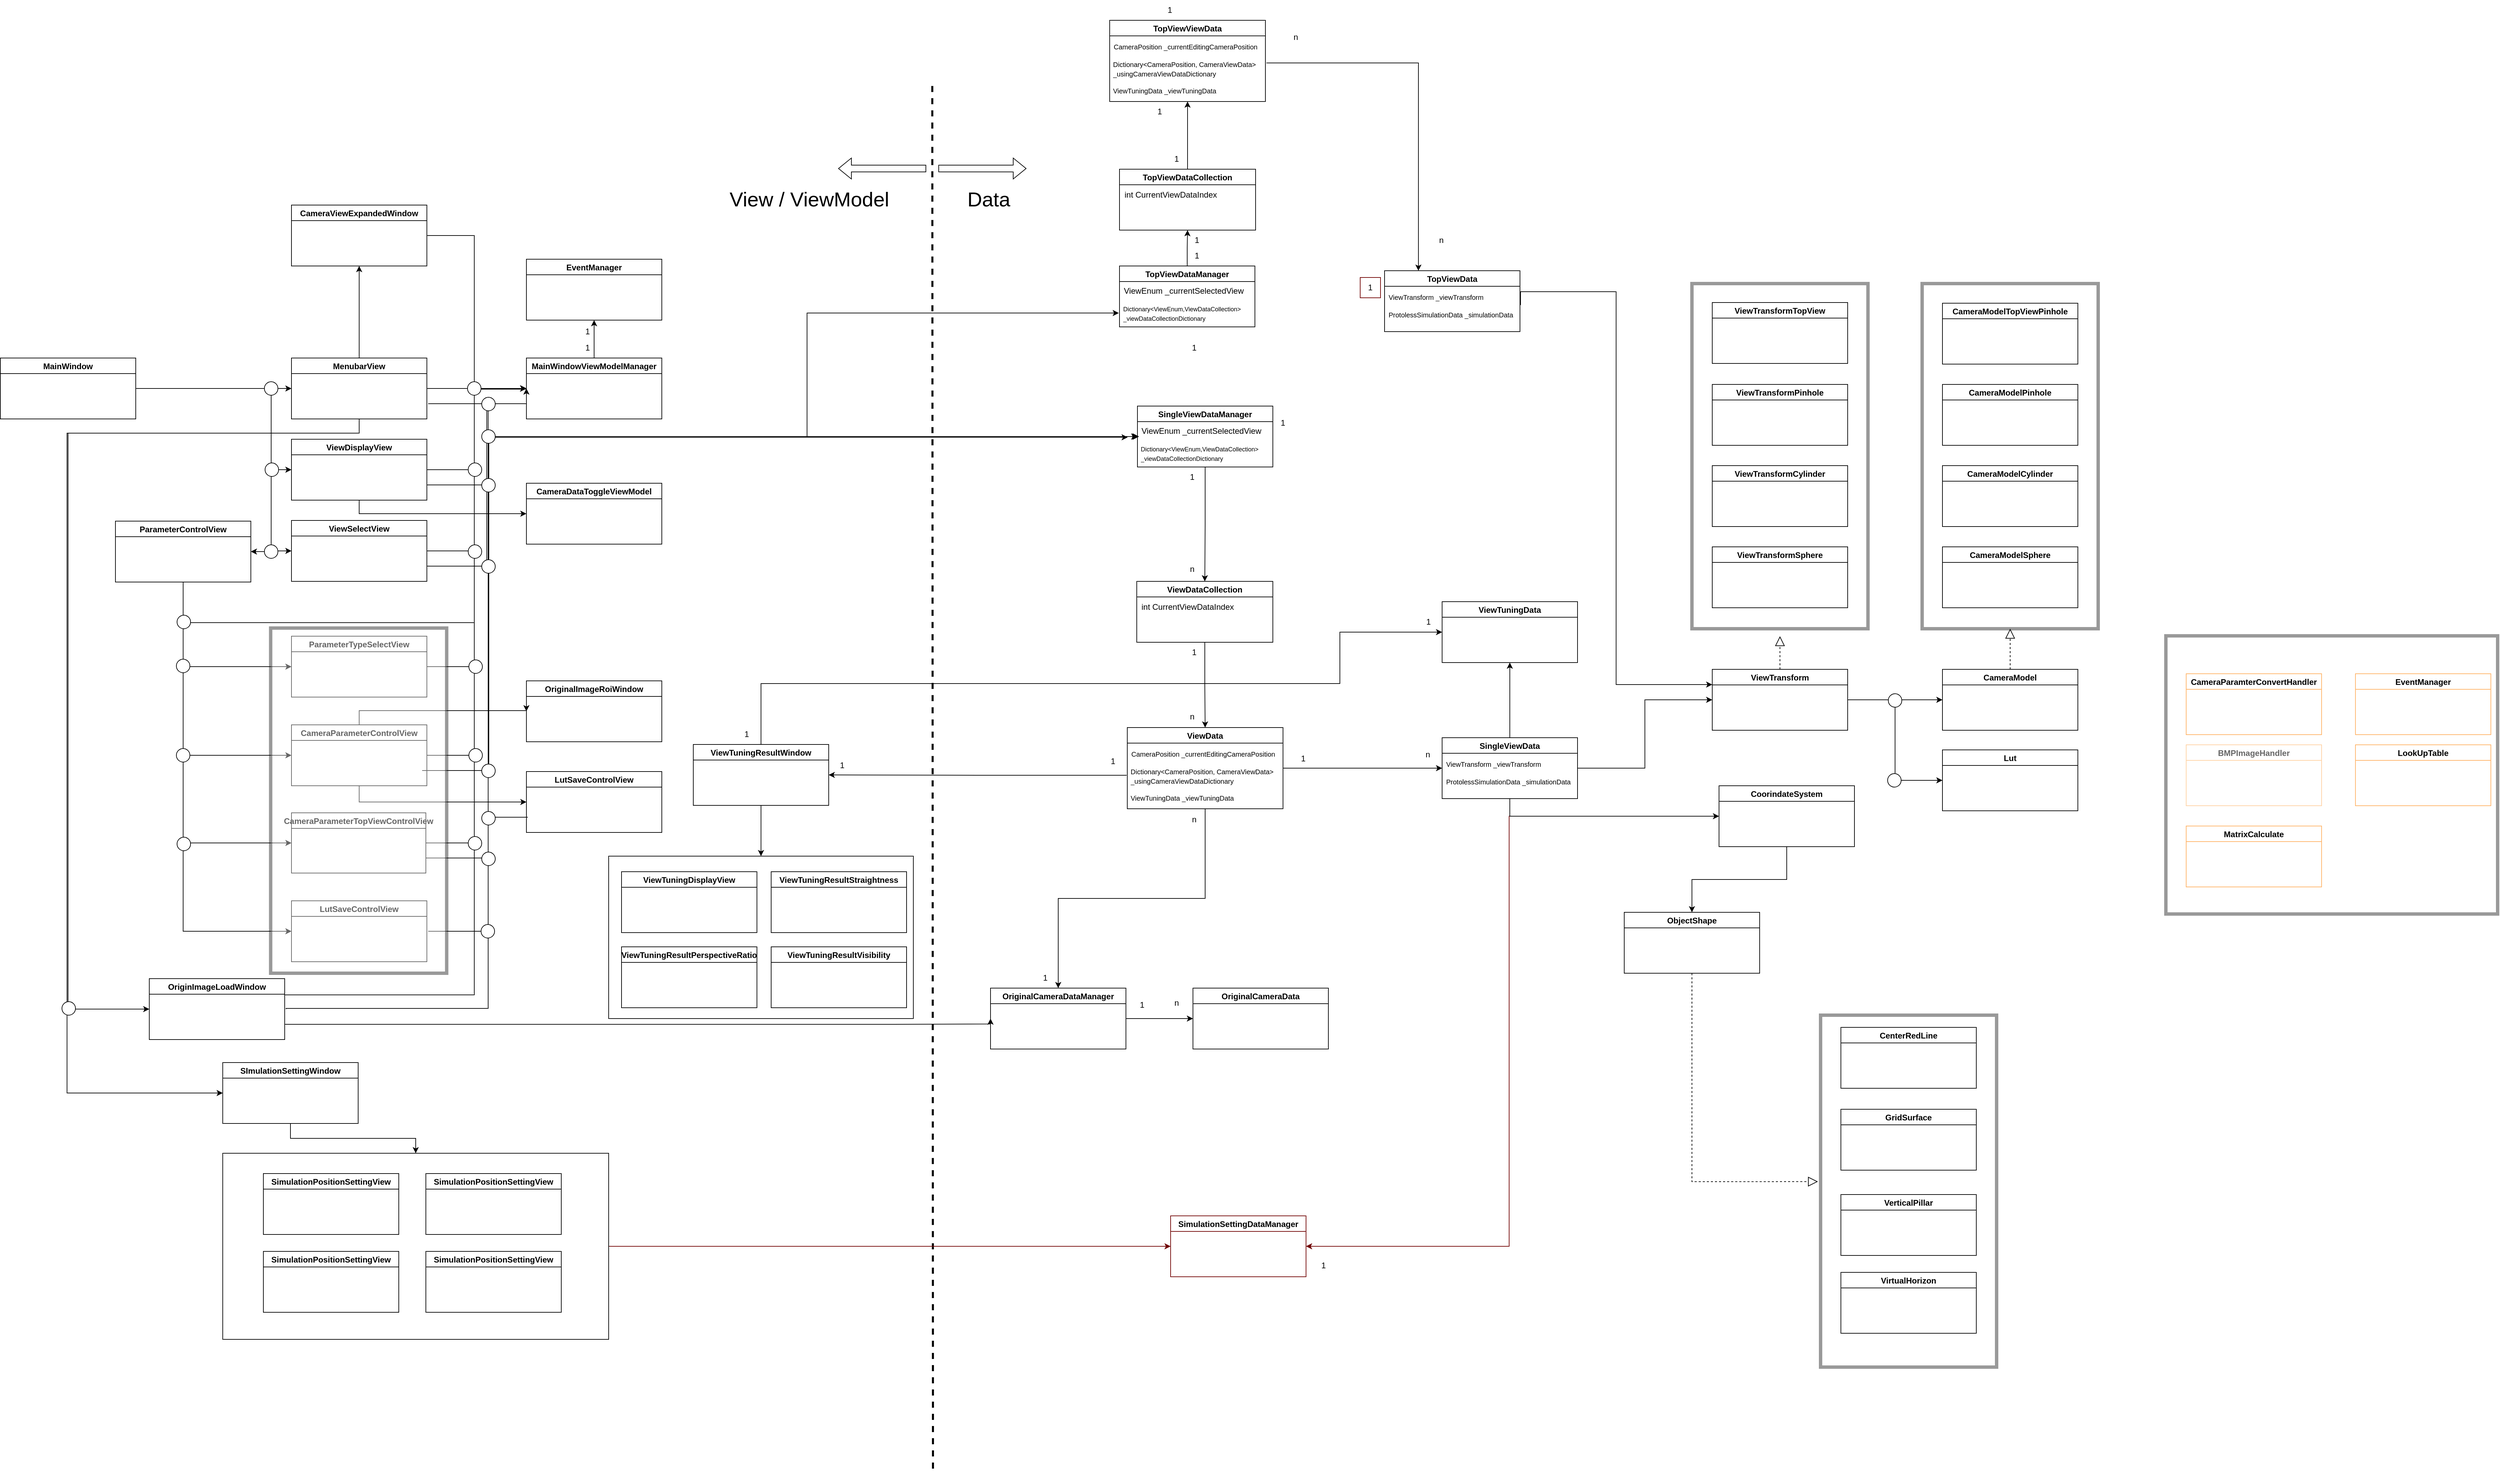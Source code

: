 <mxfile version="22.0.8" type="google">
  <diagram name="Page-1" id="FpNPD8NhyTX6_xSF86l-">
    <mxGraphModel grid="1" page="1" gridSize="10" guides="1" tooltips="1" connect="1" arrows="1" fold="1" pageScale="1" pageWidth="850" pageHeight="1100" math="0" shadow="0">
      <root>
        <mxCell id="0" />
        <mxCell id="1" parent="0" />
        <mxCell id="_QkVNJ4z1gdAD7XROB06-14" value="" style="rounded=0;whiteSpace=wrap;html=1;" vertex="1" parent="1">
          <mxGeometry x="420" y="1045" width="450" height="240" as="geometry" />
        </mxCell>
        <mxCell id="VrPMQsgIApEenE23pgoX-6" style="edgeStyle=orthogonalEdgeStyle;rounded=0;orthogonalLoop=1;jettySize=auto;html=1;exitX=1;exitY=0.5;exitDx=0;exitDy=0;entryX=0;entryY=0.5;entryDx=0;entryDy=0;" edge="1" parent="1" source="VrPMQsgIApEenE23pgoX-1" target="VrPMQsgIApEenE23pgoX-2">
          <mxGeometry relative="1" as="geometry">
            <Array as="points">
              <mxPoint x="-238.5" y="354" />
              <mxPoint x="-238.5" y="354" />
            </Array>
          </mxGeometry>
        </mxCell>
        <mxCell id="VrPMQsgIApEenE23pgoX-7" style="edgeStyle=orthogonalEdgeStyle;rounded=0;orthogonalLoop=1;jettySize=auto;html=1;entryX=0;entryY=0.5;entryDx=0;entryDy=0;exitX=1;exitY=0.5;exitDx=0;exitDy=0;" edge="1" parent="1" source="VrPMQsgIApEenE23pgoX-1" target="VrPMQsgIApEenE23pgoX-3">
          <mxGeometry relative="1" as="geometry">
            <mxPoint x="-148.5" y="229" as="sourcePoint" />
            <Array as="points">
              <mxPoint x="-78.5" y="354" />
              <mxPoint x="-78.5" y="474" />
            </Array>
          </mxGeometry>
        </mxCell>
        <mxCell id="VrPMQsgIApEenE23pgoX-8" style="edgeStyle=orthogonalEdgeStyle;rounded=0;orthogonalLoop=1;jettySize=auto;html=1;exitX=1;exitY=0.5;exitDx=0;exitDy=0;entryX=0;entryY=0.5;entryDx=0;entryDy=0;" edge="1" parent="1" source="VrPMQsgIApEenE23pgoX-1" target="VrPMQsgIApEenE23pgoX-4">
          <mxGeometry relative="1" as="geometry">
            <Array as="points">
              <mxPoint x="-78.5" y="354" />
              <mxPoint x="-78.5" y="594" />
            </Array>
          </mxGeometry>
        </mxCell>
        <mxCell id="VrPMQsgIApEenE23pgoX-9" style="edgeStyle=orthogonalEdgeStyle;rounded=0;orthogonalLoop=1;jettySize=auto;html=1;exitX=0.5;exitY=1;exitDx=0;exitDy=0;entryX=0;entryY=0.5;entryDx=0;entryDy=0;" edge="1" parent="1" source="0piN9PvZCirRsEY30RKc-11" target="VrPMQsgIApEenE23pgoX-5">
          <mxGeometry relative="1" as="geometry">
            <Array as="points">
              <mxPoint x="-208.5" y="896" />
            </Array>
            <mxPoint x="-288.5" y="354" as="sourcePoint" />
            <mxPoint x="-188.5" y="850" as="targetPoint" />
          </mxGeometry>
        </mxCell>
        <mxCell id="0piN9PvZCirRsEY30RKc-12" style="edgeStyle=orthogonalEdgeStyle;rounded=0;orthogonalLoop=1;jettySize=auto;html=1;exitX=1;exitY=0.5;exitDx=0;exitDy=0;entryX=1;entryY=0.5;entryDx=0;entryDy=0;" edge="1" parent="1" source="VrPMQsgIApEenE23pgoX-1" target="0piN9PvZCirRsEY30RKc-11">
          <mxGeometry relative="1" as="geometry">
            <Array as="points">
              <mxPoint x="-78.5" y="354" />
              <mxPoint x="-78.5" y="595" />
            </Array>
          </mxGeometry>
        </mxCell>
        <mxCell id="VrPMQsgIApEenE23pgoX-1" value="MainWindow" style="swimlane;" vertex="1" parent="1">
          <mxGeometry x="-478.5" y="309" width="200" height="90" as="geometry" />
        </mxCell>
        <mxCell id="VrPMQsgIApEenE23pgoX-22" style="edgeStyle=orthogonalEdgeStyle;rounded=0;orthogonalLoop=1;jettySize=auto;html=1;exitX=1;exitY=0.5;exitDx=0;exitDy=0;entryX=0;entryY=0.5;entryDx=0;entryDy=0;" edge="1" parent="1" source="VrPMQsgIApEenE23pgoX-2" target="VrPMQsgIApEenE23pgoX-11">
          <mxGeometry relative="1" as="geometry" />
        </mxCell>
        <mxCell id="Lp6IFcDQnF-obYxSoJii-4" style="edgeStyle=orthogonalEdgeStyle;rounded=0;orthogonalLoop=1;jettySize=auto;html=1;exitX=1;exitY=0.75;exitDx=0;exitDy=0;entryX=0;entryY=0.5;entryDx=0;entryDy=0;" edge="1" parent="1">
          <mxGeometry relative="1" as="geometry">
            <Array as="points">
              <mxPoint x="242" y="377" />
              <mxPoint x="242" y="425" />
            </Array>
            <mxPoint x="153.5" y="376.5" as="sourcePoint" />
            <mxPoint x="1203.0" y="425" as="targetPoint" />
          </mxGeometry>
        </mxCell>
        <mxCell id="0piN9PvZCirRsEY30RKc-6" style="edgeStyle=orthogonalEdgeStyle;rounded=0;orthogonalLoop=1;jettySize=auto;html=1;exitX=0.5;exitY=0;exitDx=0;exitDy=0;entryX=0.5;entryY=1;entryDx=0;entryDy=0;" edge="1" parent="1" source="VrPMQsgIApEenE23pgoX-2" target="0piN9PvZCirRsEY30RKc-5">
          <mxGeometry relative="1" as="geometry" />
        </mxCell>
        <mxCell id="0piN9PvZCirRsEY30RKc-24" style="edgeStyle=orthogonalEdgeStyle;rounded=0;orthogonalLoop=1;jettySize=auto;html=1;exitX=0.5;exitY=1;exitDx=0;exitDy=0;entryX=0;entryY=0.5;entryDx=0;entryDy=0;" edge="1" parent="1" source="VrPMQsgIApEenE23pgoX-2" target="Lp6IFcDQnF-obYxSoJii-19">
          <mxGeometry relative="1" as="geometry">
            <Array as="points">
              <mxPoint x="51.5" y="420" />
              <mxPoint x="-378.5" y="420" />
              <mxPoint x="-378.5" y="1271" />
            </Array>
          </mxGeometry>
        </mxCell>
        <mxCell id="0piN9PvZCirRsEY30RKc-47" style="edgeStyle=orthogonalEdgeStyle;rounded=0;orthogonalLoop=1;jettySize=auto;html=1;exitX=0.5;exitY=1;exitDx=0;exitDy=0;entryX=0;entryY=0.5;entryDx=0;entryDy=0;" edge="1" parent="1" source="VrPMQsgIApEenE23pgoX-2" target="0piN9PvZCirRsEY30RKc-46">
          <mxGeometry relative="1" as="geometry">
            <Array as="points">
              <mxPoint x="52" y="420" />
              <mxPoint x="-380" y="420" />
              <mxPoint x="-380" y="1395" />
            </Array>
          </mxGeometry>
        </mxCell>
        <mxCell id="VrPMQsgIApEenE23pgoX-2" value="MenubarView" style="swimlane;" vertex="1" parent="1">
          <mxGeometry x="-48.5" y="309" width="200" height="90" as="geometry" />
        </mxCell>
        <mxCell id="VrPMQsgIApEenE23pgoX-23" style="edgeStyle=orthogonalEdgeStyle;rounded=0;orthogonalLoop=1;jettySize=auto;html=1;exitX=1;exitY=0.5;exitDx=0;exitDy=0;entryX=0;entryY=0.5;entryDx=0;entryDy=0;" edge="1" parent="1" source="VrPMQsgIApEenE23pgoX-3" target="VrPMQsgIApEenE23pgoX-11">
          <mxGeometry relative="1" as="geometry">
            <Array as="points">
              <mxPoint x="221.5" y="474" />
              <mxPoint x="221.5" y="354" />
            </Array>
          </mxGeometry>
        </mxCell>
        <mxCell id="Lp6IFcDQnF-obYxSoJii-5" style="edgeStyle=orthogonalEdgeStyle;rounded=0;orthogonalLoop=1;jettySize=auto;html=1;exitX=1;exitY=0.75;exitDx=0;exitDy=0;entryX=0;entryY=0.5;entryDx=0;entryDy=0;" edge="1" parent="1" source="VrPMQsgIApEenE23pgoX-3" target="VrPMQsgIApEenE23pgoX-12">
          <mxGeometry relative="1" as="geometry">
            <mxPoint x="700" y="890" as="targetPoint" />
            <Array as="points">
              <mxPoint x="240" y="496" />
              <mxPoint x="240" y="425" />
            </Array>
          </mxGeometry>
        </mxCell>
        <mxCell id="0piN9PvZCirRsEY30RKc-10" style="edgeStyle=orthogonalEdgeStyle;rounded=0;orthogonalLoop=1;jettySize=auto;html=1;exitX=0.5;exitY=1;exitDx=0;exitDy=0;entryX=0;entryY=0.5;entryDx=0;entryDy=0;" edge="1" parent="1" source="VrPMQsgIApEenE23pgoX-3" target="0piN9PvZCirRsEY30RKc-8">
          <mxGeometry relative="1" as="geometry" />
        </mxCell>
        <mxCell id="VrPMQsgIApEenE23pgoX-3" value="ViewDisplayView" style="swimlane;" vertex="1" parent="1">
          <mxGeometry x="-48.5" y="429" width="200" height="90" as="geometry" />
        </mxCell>
        <mxCell id="VrPMQsgIApEenE23pgoX-24" style="edgeStyle=orthogonalEdgeStyle;rounded=0;orthogonalLoop=1;jettySize=auto;html=1;exitX=1;exitY=0.5;exitDx=0;exitDy=0;entryX=0;entryY=0.5;entryDx=0;entryDy=0;" edge="1" parent="1" source="VrPMQsgIApEenE23pgoX-4" target="VrPMQsgIApEenE23pgoX-11">
          <mxGeometry relative="1" as="geometry">
            <mxPoint x="301.5" y="559" as="targetPoint" />
            <Array as="points">
              <mxPoint x="221.5" y="594" />
              <mxPoint x="221.5" y="354" />
            </Array>
          </mxGeometry>
        </mxCell>
        <mxCell id="Lp6IFcDQnF-obYxSoJii-6" style="edgeStyle=orthogonalEdgeStyle;rounded=0;orthogonalLoop=1;jettySize=auto;html=1;exitX=1;exitY=0.75;exitDx=0;exitDy=0;entryX=0;entryY=0.5;entryDx=0;entryDy=0;" edge="1" parent="1" source="VrPMQsgIApEenE23pgoX-4" target="VrPMQsgIApEenE23pgoX-12">
          <mxGeometry relative="1" as="geometry">
            <Array as="points">
              <mxPoint x="240" y="616" />
              <mxPoint x="240" y="425" />
            </Array>
          </mxGeometry>
        </mxCell>
        <mxCell id="VrPMQsgIApEenE23pgoX-4" value="ViewSelectView" style="swimlane;" vertex="1" parent="1">
          <mxGeometry x="-48.5" y="549" width="200" height="90" as="geometry" />
        </mxCell>
        <mxCell id="VrPMQsgIApEenE23pgoX-25" style="edgeStyle=orthogonalEdgeStyle;rounded=0;orthogonalLoop=1;jettySize=auto;html=1;exitX=1;exitY=0.5;exitDx=0;exitDy=0;entryX=0;entryY=0.5;entryDx=0;entryDy=0;" edge="1" parent="1" source="VrPMQsgIApEenE23pgoX-5" target="VrPMQsgIApEenE23pgoX-11">
          <mxGeometry relative="1" as="geometry">
            <mxPoint x="321.5" y="569" as="targetPoint" />
            <Array as="points">
              <mxPoint x="221.5" y="896" />
              <mxPoint x="221.5" y="354" />
            </Array>
          </mxGeometry>
        </mxCell>
        <mxCell id="0piN9PvZCirRsEY30RKc-41" style="edgeStyle=orthogonalEdgeStyle;rounded=0;orthogonalLoop=1;jettySize=auto;html=1;exitX=0.5;exitY=1;exitDx=0;exitDy=0;entryX=0;entryY=0.5;entryDx=0;entryDy=0;" edge="1" parent="1" source="VrPMQsgIApEenE23pgoX-5" target="0piN9PvZCirRsEY30RKc-40">
          <mxGeometry relative="1" as="geometry" />
        </mxCell>
        <mxCell id="0piN9PvZCirRsEY30RKc-44" style="edgeStyle=orthogonalEdgeStyle;rounded=0;orthogonalLoop=1;jettySize=auto;html=1;entryX=0;entryY=0.5;entryDx=0;entryDy=0;exitX=0.5;exitY=0;exitDx=0;exitDy=0;" edge="1" parent="1" source="VrPMQsgIApEenE23pgoX-5" target="0piN9PvZCirRsEY30RKc-43">
          <mxGeometry relative="1" as="geometry">
            <mxPoint x="271.5" y="950" as="sourcePoint" />
            <Array as="points">
              <mxPoint x="51.5" y="830" />
              <mxPoint x="298.5" y="830" />
            </Array>
          </mxGeometry>
        </mxCell>
        <mxCell id="_QkVNJ4z1gdAD7XROB06-26" style="edgeStyle=orthogonalEdgeStyle;rounded=0;orthogonalLoop=1;jettySize=auto;html=1;exitX=1;exitY=0.75;exitDx=0;exitDy=0;entryX=-0.032;entryY=-0.069;entryDx=0;entryDy=0;entryPerimeter=0;" edge="1" parent="1">
          <mxGeometry relative="1" as="geometry">
            <mxPoint x="144.5" y="918.5" as="sourcePoint" />
            <mxPoint x="1186.6" y="426.171" as="targetPoint" />
            <Array as="points">
              <mxPoint x="243" y="918" />
              <mxPoint x="243" y="426" />
            </Array>
          </mxGeometry>
        </mxCell>
        <mxCell id="VrPMQsgIApEenE23pgoX-5" value="CameraParameterControlView" style="swimlane;" vertex="1" parent="1">
          <mxGeometry x="-48.5" y="851" width="200" height="90" as="geometry" />
        </mxCell>
        <mxCell id="VrPMQsgIApEenE23pgoX-10" value="EventManager" style="swimlane;" vertex="1" parent="1">
          <mxGeometry x="298.5" y="163" width="200" height="90" as="geometry" />
        </mxCell>
        <mxCell id="VrPMQsgIApEenE23pgoX-18" style="edgeStyle=orthogonalEdgeStyle;rounded=0;orthogonalLoop=1;jettySize=auto;html=1;exitX=0.5;exitY=0;exitDx=0;exitDy=0;entryX=0.5;entryY=1;entryDx=0;entryDy=0;" edge="1" parent="1" source="VrPMQsgIApEenE23pgoX-11" target="VrPMQsgIApEenE23pgoX-10">
          <mxGeometry relative="1" as="geometry" />
        </mxCell>
        <mxCell id="VrPMQsgIApEenE23pgoX-26" style="edgeStyle=orthogonalEdgeStyle;rounded=0;orthogonalLoop=1;jettySize=auto;html=1;exitX=0;exitY=0.75;exitDx=0;exitDy=0;entryX=0;entryY=0.5;entryDx=0;entryDy=0;" edge="1" parent="1" source="VrPMQsgIApEenE23pgoX-11" target="VrPMQsgIApEenE23pgoX-12">
          <mxGeometry relative="1" as="geometry">
            <Array as="points">
              <mxPoint x="240" y="377" />
              <mxPoint x="240" y="425" />
            </Array>
          </mxGeometry>
        </mxCell>
        <mxCell id="VrPMQsgIApEenE23pgoX-11" value="MainWindowViewModelManager" style="swimlane;" vertex="1" parent="1">
          <mxGeometry x="298.5" y="309" width="200" height="90" as="geometry" />
        </mxCell>
        <mxCell id="VrPMQsgIApEenE23pgoX-19" value="1" style="text;html=1;strokeColor=none;fillColor=none;align=center;verticalAlign=middle;whiteSpace=wrap;rounded=0;" vertex="1" parent="VrPMQsgIApEenE23pgoX-11">
          <mxGeometry x="75" y="-30" width="30" height="30" as="geometry" />
        </mxCell>
        <mxCell id="VrPMQsgIApEenE23pgoX-15" style="edgeStyle=orthogonalEdgeStyle;rounded=0;orthogonalLoop=1;jettySize=auto;html=1;exitX=0.5;exitY=1;exitDx=0;exitDy=0;entryX=0.5;entryY=0;entryDx=0;entryDy=0;" edge="1" parent="1" source="VrPMQsgIApEenE23pgoX-12" target="VrPMQsgIApEenE23pgoX-13">
          <mxGeometry relative="1" as="geometry" />
        </mxCell>
        <mxCell id="VrPMQsgIApEenE23pgoX-12" value="SingleViewDataManager" style="swimlane;" vertex="1" parent="1">
          <mxGeometry x="1201" y="380" width="200" height="90" as="geometry" />
        </mxCell>
        <mxCell id="Mt5SznRJf0V5U8LM7rI8-5" value="&lt;div&gt;ViewEnum _currentSelectedView&amp;nbsp;&lt;/div&gt;" style="text;strokeColor=none;fillColor=none;align=left;verticalAlign=top;spacingLeft=4;spacingRight=4;overflow=hidden;rotatable=0;points=[[0,0.5],[1,0.5]];portConstraint=eastwest;whiteSpace=wrap;html=1;" vertex="1" parent="VrPMQsgIApEenE23pgoX-12">
          <mxGeometry y="23" width="200" height="26" as="geometry" />
        </mxCell>
        <mxCell id="Mt5SznRJf0V5U8LM7rI8-7" value="&lt;div&gt;&lt;font style=&quot;font-size: 9px;&quot;&gt;Dictionary&amp;lt;ViewEnum,ViewDataCollection&amp;gt; _viewDataCollectionDictionary&lt;/font&gt;&lt;br&gt;&lt;/div&gt;" style="text;strokeColor=none;fillColor=none;align=left;verticalAlign=top;spacingLeft=4;spacingRight=4;overflow=hidden;rotatable=0;points=[[0,0.5],[1,0.5]];portConstraint=eastwest;whiteSpace=wrap;html=1;" vertex="1" parent="VrPMQsgIApEenE23pgoX-12">
          <mxGeometry x="-1" y="49" width="200" height="41" as="geometry" />
        </mxCell>
        <mxCell id="Lp6IFcDQnF-obYxSoJii-9" style="edgeStyle=orthogonalEdgeStyle;rounded=0;orthogonalLoop=1;jettySize=auto;html=1;exitX=0.5;exitY=1;exitDx=0;exitDy=0;entryX=0.5;entryY=0;entryDx=0;entryDy=0;" edge="1" parent="1" source="VrPMQsgIApEenE23pgoX-13" target="Lp6IFcDQnF-obYxSoJii-8">
          <mxGeometry relative="1" as="geometry" />
        </mxCell>
        <mxCell id="VrPMQsgIApEenE23pgoX-13" value="ViewDataCollection" style="swimlane;" vertex="1" parent="1">
          <mxGeometry x="1200" y="639" width="201" height="90" as="geometry" />
        </mxCell>
        <mxCell id="Mt5SznRJf0V5U8LM7rI8-8" value="&lt;div&gt;int CurrentViewDataIndex&lt;/div&gt;" style="text;strokeColor=none;fillColor=none;align=left;verticalAlign=top;spacingLeft=4;spacingRight=4;overflow=hidden;rotatable=0;points=[[0,0.5],[1,0.5]];portConstraint=eastwest;whiteSpace=wrap;html=1;" vertex="1" parent="VrPMQsgIApEenE23pgoX-13">
          <mxGeometry x="1" y="24" width="200" height="26" as="geometry" />
        </mxCell>
        <mxCell id="VrPMQsgIApEenE23pgoX-16" value="1" style="text;html=1;strokeColor=none;fillColor=none;align=center;verticalAlign=middle;whiteSpace=wrap;rounded=0;" vertex="1" parent="1">
          <mxGeometry x="1267" y="470" width="30" height="30" as="geometry" />
        </mxCell>
        <mxCell id="VrPMQsgIApEenE23pgoX-17" value="n" style="text;html=1;strokeColor=none;fillColor=none;align=center;verticalAlign=middle;whiteSpace=wrap;rounded=0;" vertex="1" parent="1">
          <mxGeometry x="1267" y="606" width="30" height="30" as="geometry" />
        </mxCell>
        <mxCell id="VrPMQsgIApEenE23pgoX-21" value="1" style="text;html=1;strokeColor=none;fillColor=none;align=center;verticalAlign=middle;whiteSpace=wrap;rounded=0;" vertex="1" parent="1">
          <mxGeometry x="373.5" y="255" width="30" height="30" as="geometry" />
        </mxCell>
        <mxCell id="Lp6IFcDQnF-obYxSoJii-40" style="edgeStyle=orthogonalEdgeStyle;rounded=0;orthogonalLoop=1;jettySize=auto;html=1;exitX=1;exitY=0.5;exitDx=0;exitDy=0;entryX=0;entryY=0.5;entryDx=0;entryDy=0;" edge="1" parent="1" source="Lp6IFcDQnF-obYxSoJii-1" target="Lp6IFcDQnF-obYxSoJii-39">
          <mxGeometry relative="1" as="geometry" />
        </mxCell>
        <mxCell id="Lp6IFcDQnF-obYxSoJii-1" value="OriginalCameraDataManager" style="swimlane;" vertex="1" parent="1">
          <mxGeometry x="984" y="1240" width="200" height="90" as="geometry" />
        </mxCell>
        <mxCell id="Lp6IFcDQnF-obYxSoJii-11" style="edgeStyle=orthogonalEdgeStyle;rounded=0;orthogonalLoop=1;jettySize=auto;html=1;exitX=1;exitY=0.5;exitDx=0;exitDy=0;entryX=0;entryY=0.5;entryDx=0;entryDy=0;" edge="1" parent="1" source="Lp6IFcDQnF-obYxSoJii-8" target="Lp6IFcDQnF-obYxSoJii-10">
          <mxGeometry relative="1" as="geometry" />
        </mxCell>
        <mxCell id="Lp6IFcDQnF-obYxSoJii-43" style="edgeStyle=orthogonalEdgeStyle;rounded=0;orthogonalLoop=1;jettySize=auto;html=1;exitX=0.5;exitY=1;exitDx=0;exitDy=0;entryX=0.5;entryY=0;entryDx=0;entryDy=0;" edge="1" parent="1" source="Lp6IFcDQnF-obYxSoJii-8" target="Lp6IFcDQnF-obYxSoJii-1">
          <mxGeometry relative="1" as="geometry" />
        </mxCell>
        <mxCell id="Lp6IFcDQnF-obYxSoJii-8" value="ViewData" style="swimlane;" vertex="1" parent="1">
          <mxGeometry x="1186" y="855" width="230" height="120" as="geometry" />
        </mxCell>
        <mxCell id="Mt5SznRJf0V5U8LM7rI8-10" value="&lt;div&gt;&lt;font style=&quot;font-size: 10px;&quot;&gt;CameraPosition _currentEditingCameraPosition&lt;/font&gt;&lt;/div&gt;" style="text;strokeColor=none;fillColor=none;align=left;verticalAlign=top;spacingLeft=4;spacingRight=4;overflow=hidden;rotatable=0;points=[[0,0.5],[1,0.5]];portConstraint=eastwest;whiteSpace=wrap;html=1;" vertex="1" parent="Lp6IFcDQnF-obYxSoJii-8">
          <mxGeometry y="25" width="230" height="26" as="geometry" />
        </mxCell>
        <mxCell id="Mt5SznRJf0V5U8LM7rI8-11" value="&lt;div&gt;&lt;font style=&quot;font-size: 10px;&quot;&gt;Dictionary&amp;lt;CameraPosition, CameraViewData&amp;gt; _usingCameraViewDataDictionary&lt;/font&gt;&lt;/div&gt;" style="text;strokeColor=none;fillColor=none;align=left;verticalAlign=top;spacingLeft=4;spacingRight=4;overflow=hidden;rotatable=0;points=[[0,0.5],[1,0.5]];portConstraint=eastwest;whiteSpace=wrap;html=1;" vertex="1" parent="Lp6IFcDQnF-obYxSoJii-8">
          <mxGeometry x="-1" y="51" width="230" height="39" as="geometry" />
        </mxCell>
        <mxCell id="Mt5SznRJf0V5U8LM7rI8-13" value="&lt;div&gt;&lt;font style=&quot;font-size: 10px;&quot;&gt;ViewTuningData _viewTuningData&lt;/font&gt;&lt;/div&gt;" style="text;strokeColor=none;fillColor=none;align=left;verticalAlign=top;spacingLeft=4;spacingRight=4;overflow=hidden;rotatable=0;points=[[0,0.5],[1,0.5]];portConstraint=eastwest;whiteSpace=wrap;html=1;" vertex="1" parent="Lp6IFcDQnF-obYxSoJii-8">
          <mxGeometry x="-1" y="90" width="230" height="26" as="geometry" />
        </mxCell>
        <mxCell id="0piN9PvZCirRsEY30RKc-65" style="edgeStyle=orthogonalEdgeStyle;rounded=0;orthogonalLoop=1;jettySize=auto;html=1;exitX=1;exitY=0.5;exitDx=0;exitDy=0;entryX=0;entryY=0.5;entryDx=0;entryDy=0;" edge="1" parent="1" source="Lp6IFcDQnF-obYxSoJii-10" target="0piN9PvZCirRsEY30RKc-63">
          <mxGeometry relative="1" as="geometry" />
        </mxCell>
        <mxCell id="_QkVNJ4z1gdAD7XROB06-8" style="edgeStyle=orthogonalEdgeStyle;rounded=0;orthogonalLoop=1;jettySize=auto;html=1;exitX=0.5;exitY=0;exitDx=0;exitDy=0;entryX=0.5;entryY=1;entryDx=0;entryDy=0;" edge="1" parent="1" source="Lp6IFcDQnF-obYxSoJii-10" target="0piN9PvZCirRsEY30RKc-84">
          <mxGeometry relative="1" as="geometry" />
        </mxCell>
        <mxCell id="Lp6IFcDQnF-obYxSoJii-10" value="SingleViewData" style="swimlane;" vertex="1" parent="1">
          <mxGeometry x="1651" y="870" width="200" height="90" as="geometry" />
        </mxCell>
        <mxCell id="Mt5SznRJf0V5U8LM7rI8-9" value="&lt;font style=&quot;font-size: 10px;&quot;&gt;ViewTransform _viewTransform&lt;/font&gt;" style="text;strokeColor=none;fillColor=none;align=left;verticalAlign=top;spacingLeft=4;spacingRight=4;overflow=hidden;rotatable=0;points=[[0,0.5],[1,0.5]];portConstraint=eastwest;whiteSpace=wrap;html=1;" vertex="1" parent="Lp6IFcDQnF-obYxSoJii-10">
          <mxGeometry y="25" width="200" height="26" as="geometry" />
        </mxCell>
        <mxCell id="Mt5SznRJf0V5U8LM7rI8-12" value="&lt;font style=&quot;font-size: 10px;&quot;&gt;ProtolessSimulationData _simulationData&lt;/font&gt;" style="text;strokeColor=none;fillColor=none;align=left;verticalAlign=top;spacingLeft=4;spacingRight=4;overflow=hidden;rotatable=0;points=[[0,0.5],[1,0.5]];portConstraint=eastwest;whiteSpace=wrap;html=1;" vertex="1" parent="Lp6IFcDQnF-obYxSoJii-10">
          <mxGeometry y="51" width="200" height="26" as="geometry" />
        </mxCell>
        <mxCell id="Lp6IFcDQnF-obYxSoJii-12" value="1" style="text;html=1;strokeColor=none;fillColor=none;align=center;verticalAlign=middle;whiteSpace=wrap;rounded=0;" vertex="1" parent="1">
          <mxGeometry x="1270" y="729" width="30" height="30" as="geometry" />
        </mxCell>
        <mxCell id="Lp6IFcDQnF-obYxSoJii-13" value="n" style="text;html=1;strokeColor=none;fillColor=none;align=center;verticalAlign=middle;whiteSpace=wrap;rounded=0;" vertex="1" parent="1">
          <mxGeometry x="1270" y="976" width="30" height="30" as="geometry" />
        </mxCell>
        <mxCell id="Lp6IFcDQnF-obYxSoJii-14" value="1" style="text;html=1;strokeColor=none;fillColor=none;align=center;verticalAlign=middle;whiteSpace=wrap;rounded=0;" vertex="1" parent="1">
          <mxGeometry x="1431" y="886" width="30" height="30" as="geometry" />
        </mxCell>
        <mxCell id="Lp6IFcDQnF-obYxSoJii-15" value="n" style="text;html=1;strokeColor=none;fillColor=none;align=center;verticalAlign=middle;whiteSpace=wrap;rounded=0;" vertex="1" parent="1">
          <mxGeometry x="1615" y="880" width="30" height="30" as="geometry" />
        </mxCell>
        <mxCell id="0piN9PvZCirRsEY30RKc-108" style="edgeStyle=orthogonalEdgeStyle;rounded=0;orthogonalLoop=1;jettySize=auto;html=1;exitX=1.004;exitY=-0.011;exitDx=0;exitDy=0;entryX=0;entryY=0.25;entryDx=0;entryDy=0;exitPerimeter=0;" edge="1" parent="1" source="HztQ0t9ekUGvmbXVed-x-87" target="0piN9PvZCirRsEY30RKc-63">
          <mxGeometry relative="1" as="geometry">
            <mxPoint x="2000" y="870" as="targetPoint" />
            <mxPoint x="1851" y="425" as="sourcePoint" />
          </mxGeometry>
        </mxCell>
        <mxCell id="Lp6IFcDQnF-obYxSoJii-18" value="1" style="text;html=1;strokeColor=#700000;fillColor=none;align=center;verticalAlign=middle;whiteSpace=wrap;rounded=0;" vertex="1" parent="1">
          <mxGeometry x="1530" y="190" width="30" height="30" as="geometry" />
        </mxCell>
        <mxCell id="Lp6IFcDQnF-obYxSoJii-21" style="edgeStyle=orthogonalEdgeStyle;rounded=0;orthogonalLoop=1;jettySize=auto;html=1;exitX=1;exitY=0.5;exitDx=0;exitDy=0;entryX=0;entryY=0.5;entryDx=0;entryDy=0;" edge="1" parent="1" target="VrPMQsgIApEenE23pgoX-11">
          <mxGeometry relative="1" as="geometry">
            <Array as="points">
              <mxPoint x="221.5" y="354" />
            </Array>
            <mxPoint x="231.5" y="354.0" as="sourcePoint" />
          </mxGeometry>
        </mxCell>
        <mxCell id="0piN9PvZCirRsEY30RKc-20" style="edgeStyle=orthogonalEdgeStyle;rounded=0;orthogonalLoop=1;jettySize=auto;html=1;entryX=0;entryY=0.5;entryDx=0;entryDy=0;exitX=1;exitY=0.5;exitDx=0;exitDy=0;" edge="1" parent="1">
          <mxGeometry relative="1" as="geometry">
            <mxPoint x="-56.5" y="1271" as="sourcePoint" />
            <mxPoint x="1203" y="425" as="targetPoint" />
            <Array as="points">
              <mxPoint x="242" y="1270" />
              <mxPoint x="242" y="425" />
            </Array>
          </mxGeometry>
        </mxCell>
        <mxCell id="0piN9PvZCirRsEY30RKc-61" style="edgeStyle=orthogonalEdgeStyle;rounded=0;orthogonalLoop=1;jettySize=auto;html=1;entryX=0;entryY=0.5;entryDx=0;entryDy=0;exitX=1;exitY=0.75;exitDx=0;exitDy=0;" edge="1" parent="1" source="Lp6IFcDQnF-obYxSoJii-19" target="Lp6IFcDQnF-obYxSoJii-1">
          <mxGeometry relative="1" as="geometry">
            <mxPoint x="480" y="1310" as="sourcePoint" />
            <Array as="points">
              <mxPoint x="840" y="1293" />
              <mxPoint x="840" y="1293" />
            </Array>
          </mxGeometry>
        </mxCell>
        <mxCell id="Lp6IFcDQnF-obYxSoJii-19" value="OriginImageLoadWindow" style="swimlane;" vertex="1" parent="1">
          <mxGeometry x="-258.5" y="1226" width="200" height="90" as="geometry" />
        </mxCell>
        <mxCell id="Lp6IFcDQnF-obYxSoJii-24" value="" style="edgeStyle=orthogonalEdgeStyle;rounded=0;orthogonalLoop=1;jettySize=auto;html=1;entryX=0;entryY=0.5;entryDx=0;entryDy=0;exitX=1;exitY=0.25;exitDx=0;exitDy=0;" edge="1" parent="1" source="Lp6IFcDQnF-obYxSoJii-19" target="VrPMQsgIApEenE23pgoX-11">
          <mxGeometry relative="1" as="geometry">
            <mxPoint x="-18.5" y="1290" as="sourcePoint" />
            <mxPoint x="211.5" y="355.0" as="targetPoint" />
            <Array as="points">
              <mxPoint x="221.5" y="1250" />
              <mxPoint x="221.5" y="355" />
              <mxPoint x="298.5" y="355" />
            </Array>
          </mxGeometry>
        </mxCell>
        <mxCell id="Lp6IFcDQnF-obYxSoJii-34" value="" style="ellipse;whiteSpace=wrap;html=1;aspect=fixed;" vertex="1" parent="1">
          <mxGeometry x="-88.5" y="344" width="20" height="20" as="geometry" />
        </mxCell>
        <mxCell id="Lp6IFcDQnF-obYxSoJii-35" value="" style="ellipse;whiteSpace=wrap;html=1;aspect=fixed;" vertex="1" parent="1">
          <mxGeometry x="-87.5" y="464" width="20" height="20" as="geometry" />
        </mxCell>
        <mxCell id="Lp6IFcDQnF-obYxSoJii-36" value="" style="ellipse;whiteSpace=wrap;html=1;aspect=fixed;" vertex="1" parent="1">
          <mxGeometry x="-88.5" y="585" width="20" height="20" as="geometry" />
        </mxCell>
        <mxCell id="Lp6IFcDQnF-obYxSoJii-39" value="OriginalCameraData" style="swimlane;" vertex="1" parent="1">
          <mxGeometry x="1283" y="1240" width="200" height="90" as="geometry" />
        </mxCell>
        <mxCell id="Lp6IFcDQnF-obYxSoJii-41" value="1" style="text;html=1;strokeColor=none;fillColor=none;align=center;verticalAlign=middle;whiteSpace=wrap;rounded=0;" vertex="1" parent="1">
          <mxGeometry x="1193" y="1250" width="30" height="30" as="geometry" />
        </mxCell>
        <mxCell id="Lp6IFcDQnF-obYxSoJii-42" value="n" style="text;html=1;strokeColor=none;fillColor=none;align=center;verticalAlign=middle;whiteSpace=wrap;rounded=0;" vertex="1" parent="1">
          <mxGeometry x="1244" y="1247" width="30" height="30" as="geometry" />
        </mxCell>
        <mxCell id="Lp6IFcDQnF-obYxSoJii-44" value="n" style="text;html=1;strokeColor=none;fillColor=none;align=center;verticalAlign=middle;whiteSpace=wrap;rounded=0;" vertex="1" parent="1">
          <mxGeometry x="1267" y="824" width="30" height="30" as="geometry" />
        </mxCell>
        <mxCell id="Lp6IFcDQnF-obYxSoJii-45" value="1" style="text;html=1;strokeColor=none;fillColor=none;align=center;verticalAlign=middle;whiteSpace=wrap;rounded=0;" vertex="1" parent="1">
          <mxGeometry x="1050" y="1210" width="30" height="30" as="geometry" />
        </mxCell>
        <mxCell id="Lp6IFcDQnF-obYxSoJii-48" value="" style="shape=flexArrow;endArrow=classic;html=1;rounded=0;" edge="1" parent="1">
          <mxGeometry width="50" height="50" relative="1" as="geometry">
            <mxPoint x="907" y="29" as="sourcePoint" />
            <mxPoint x="1037" y="29" as="targetPoint" />
          </mxGeometry>
        </mxCell>
        <mxCell id="Lp6IFcDQnF-obYxSoJii-49" value="Data" style="text;html=1;align=center;verticalAlign=middle;resizable=0;points=[];autosize=1;strokeColor=none;fillColor=none;fontSize=30;" vertex="1" parent="1">
          <mxGeometry x="936" y="49" width="90" height="50" as="geometry" />
        </mxCell>
        <mxCell id="Lp6IFcDQnF-obYxSoJii-50" value="View / ViewModel" style="text;html=1;align=center;verticalAlign=middle;resizable=0;points=[];autosize=1;strokeColor=none;fillColor=none;fontSize=30;" vertex="1" parent="1">
          <mxGeometry x="586" y="49" width="260" height="50" as="geometry" />
        </mxCell>
        <mxCell id="Lp6IFcDQnF-obYxSoJii-51" value="" style="shape=flexArrow;endArrow=classic;html=1;rounded=0;" edge="1" parent="1">
          <mxGeometry width="50" height="50" relative="1" as="geometry">
            <mxPoint x="889" y="29" as="sourcePoint" />
            <mxPoint x="759" y="29" as="targetPoint" />
          </mxGeometry>
        </mxCell>
        <mxCell id="0piN9PvZCirRsEY30RKc-1" value="" style="endArrow=none;html=1;rounded=0;strokeWidth=3;dashed=1;" edge="1" parent="1">
          <mxGeometry width="50" height="50" relative="1" as="geometry">
            <mxPoint x="899" y="1950" as="sourcePoint" />
            <mxPoint x="898" y="-100" as="targetPoint" />
          </mxGeometry>
        </mxCell>
        <mxCell id="0piN9PvZCirRsEY30RKc-7" style="edgeStyle=orthogonalEdgeStyle;rounded=0;orthogonalLoop=1;jettySize=auto;html=1;exitX=1;exitY=0.5;exitDx=0;exitDy=0;entryX=0;entryY=0.5;entryDx=0;entryDy=0;" edge="1" parent="1" source="0piN9PvZCirRsEY30RKc-5" target="VrPMQsgIApEenE23pgoX-11">
          <mxGeometry relative="1" as="geometry">
            <Array as="points">
              <mxPoint x="221.5" y="128" />
              <mxPoint x="221.5" y="354" />
            </Array>
          </mxGeometry>
        </mxCell>
        <mxCell id="0piN9PvZCirRsEY30RKc-5" value="CameraViewExpandedWindow" style="swimlane;" vertex="1" parent="1">
          <mxGeometry x="-48.5" y="83" width="200" height="90" as="geometry" />
        </mxCell>
        <mxCell id="0piN9PvZCirRsEY30RKc-8" value="CameraDataToggleViewModel" style="swimlane;" vertex="1" parent="1">
          <mxGeometry x="298.5" y="494" width="200" height="90" as="geometry" />
        </mxCell>
        <mxCell id="0piN9PvZCirRsEY30RKc-13" style="edgeStyle=orthogonalEdgeStyle;rounded=0;orthogonalLoop=1;jettySize=auto;html=1;exitX=0.5;exitY=1;exitDx=0;exitDy=0;entryX=0;entryY=0.5;entryDx=0;entryDy=0;" edge="1" parent="1" source="0piN9PvZCirRsEY30RKc-11" target="VrPMQsgIApEenE23pgoX-11">
          <mxGeometry relative="1" as="geometry">
            <Array as="points">
              <mxPoint x="-208.5" y="700" />
              <mxPoint x="221.5" y="700" />
              <mxPoint x="221.5" y="354" />
            </Array>
          </mxGeometry>
        </mxCell>
        <mxCell id="0piN9PvZCirRsEY30RKc-15" style="edgeStyle=orthogonalEdgeStyle;rounded=0;orthogonalLoop=1;jettySize=auto;html=1;exitX=0.5;exitY=1;exitDx=0;exitDy=0;entryX=0;entryY=0.5;entryDx=0;entryDy=0;" edge="1" parent="1" source="0piN9PvZCirRsEY30RKc-11" target="0piN9PvZCirRsEY30RKc-14">
          <mxGeometry relative="1" as="geometry" />
        </mxCell>
        <mxCell id="0piN9PvZCirRsEY30RKc-17" style="edgeStyle=orthogonalEdgeStyle;rounded=0;orthogonalLoop=1;jettySize=auto;html=1;exitX=0.5;exitY=1;exitDx=0;exitDy=0;entryX=0;entryY=0.5;entryDx=0;entryDy=0;" edge="1" parent="1" source="0piN9PvZCirRsEY30RKc-11" target="0piN9PvZCirRsEY30RKc-16">
          <mxGeometry relative="1" as="geometry" />
        </mxCell>
        <mxCell id="0piN9PvZCirRsEY30RKc-19" style="edgeStyle=orthogonalEdgeStyle;rounded=0;orthogonalLoop=1;jettySize=auto;html=1;exitX=0.5;exitY=1;exitDx=0;exitDy=0;entryX=0;entryY=0.5;entryDx=0;entryDy=0;" edge="1" parent="1" source="0piN9PvZCirRsEY30RKc-11" target="0piN9PvZCirRsEY30RKc-18">
          <mxGeometry relative="1" as="geometry" />
        </mxCell>
        <mxCell id="0piN9PvZCirRsEY30RKc-11" value="ParameterControlView" style="swimlane;" vertex="1" parent="1">
          <mxGeometry x="-308.5" y="550" width="200" height="90" as="geometry" />
        </mxCell>
        <mxCell id="0piN9PvZCirRsEY30RKc-28" style="edgeStyle=orthogonalEdgeStyle;rounded=0;orthogonalLoop=1;jettySize=auto;html=1;exitX=1;exitY=0.75;exitDx=0;exitDy=0;entryX=0;entryY=0.5;entryDx=0;entryDy=0;" edge="1" parent="1" source="0piN9PvZCirRsEY30RKc-14">
          <mxGeometry relative="1" as="geometry">
            <Array as="points">
              <mxPoint x="242" y="1048" />
              <mxPoint x="242" y="425" />
            </Array>
            <mxPoint x="153.5" y="1048.5" as="sourcePoint" />
            <mxPoint x="1203" y="425" as="targetPoint" />
          </mxGeometry>
        </mxCell>
        <mxCell id="0piN9PvZCirRsEY30RKc-30" style="edgeStyle=orthogonalEdgeStyle;rounded=0;orthogonalLoop=1;jettySize=auto;html=1;exitX=1;exitY=0.5;exitDx=0;exitDy=0;entryX=0;entryY=0.5;entryDx=0;entryDy=0;" edge="1" parent="1" source="0piN9PvZCirRsEY30RKc-14" target="VrPMQsgIApEenE23pgoX-11">
          <mxGeometry relative="1" as="geometry">
            <Array as="points">
              <mxPoint x="221.5" y="1026" />
              <mxPoint x="221.5" y="354" />
            </Array>
          </mxGeometry>
        </mxCell>
        <mxCell id="0piN9PvZCirRsEY30RKc-14" value="CameraParameterTopViewControlView" style="swimlane;" vertex="1" parent="1">
          <mxGeometry x="-48.5" y="981" width="198.5" height="89" as="geometry" />
        </mxCell>
        <mxCell id="0piN9PvZCirRsEY30RKc-25" style="edgeStyle=orthogonalEdgeStyle;rounded=0;orthogonalLoop=1;jettySize=auto;html=1;exitX=1;exitY=0.5;exitDx=0;exitDy=0;entryX=0;entryY=0.5;entryDx=0;entryDy=0;" edge="1" parent="1">
          <mxGeometry relative="1" as="geometry">
            <Array as="points">
              <mxPoint x="242" y="1156" />
              <mxPoint x="242" y="425" />
            </Array>
            <mxPoint x="153.5" y="1156" as="sourcePoint" />
            <mxPoint x="1203" y="425" as="targetPoint" />
          </mxGeometry>
        </mxCell>
        <mxCell id="0piN9PvZCirRsEY30RKc-16" value="LutSaveControlView" style="swimlane;" vertex="1" parent="1">
          <mxGeometry x="-48.5" y="1111" width="200" height="90" as="geometry" />
        </mxCell>
        <mxCell id="0piN9PvZCirRsEY30RKc-21" style="edgeStyle=orthogonalEdgeStyle;rounded=0;orthogonalLoop=1;jettySize=auto;html=1;exitX=1;exitY=0.5;exitDx=0;exitDy=0;entryX=0;entryY=0.5;entryDx=0;entryDy=0;" edge="1" parent="1" source="0piN9PvZCirRsEY30RKc-22" target="VrPMQsgIApEenE23pgoX-11">
          <mxGeometry relative="1" as="geometry">
            <Array as="points">
              <mxPoint x="221.5" y="354" />
            </Array>
          </mxGeometry>
        </mxCell>
        <mxCell id="0piN9PvZCirRsEY30RKc-18" value="ParameterTypeSelectView" style="swimlane;" vertex="1" parent="1">
          <mxGeometry x="-48.5" y="720" width="200" height="90" as="geometry" />
        </mxCell>
        <mxCell id="0piN9PvZCirRsEY30RKc-23" value="" style="edgeStyle=orthogonalEdgeStyle;rounded=0;orthogonalLoop=1;jettySize=auto;html=1;exitX=1;exitY=0.5;exitDx=0;exitDy=0;entryX=0;entryY=0.5;entryDx=0;entryDy=0;" edge="1" parent="1" source="0piN9PvZCirRsEY30RKc-18" target="0piN9PvZCirRsEY30RKc-22">
          <mxGeometry relative="1" as="geometry">
            <mxPoint x="151.5" y="765" as="sourcePoint" />
            <mxPoint x="298.5" y="354" as="targetPoint" />
            <Array as="points">
              <mxPoint x="221.5" y="765" />
            </Array>
          </mxGeometry>
        </mxCell>
        <mxCell id="0piN9PvZCirRsEY30RKc-22" value="" style="ellipse;whiteSpace=wrap;html=1;aspect=fixed;" vertex="1" parent="1">
          <mxGeometry x="211.5" y="344" width="20" height="20" as="geometry" />
        </mxCell>
        <mxCell id="0piN9PvZCirRsEY30RKc-31" value="" style="ellipse;whiteSpace=wrap;html=1;aspect=fixed;" vertex="1" parent="1">
          <mxGeometry x="231.5" y="1146" width="20" height="20" as="geometry" />
        </mxCell>
        <mxCell id="0piN9PvZCirRsEY30RKc-33" value="" style="ellipse;whiteSpace=wrap;html=1;aspect=fixed;" vertex="1" parent="1">
          <mxGeometry x="213.5" y="755" width="20" height="20" as="geometry" />
        </mxCell>
        <mxCell id="0piN9PvZCirRsEY30RKc-34" value="" style="ellipse;whiteSpace=wrap;html=1;aspect=fixed;" vertex="1" parent="1">
          <mxGeometry x="213.5" y="886" width="20" height="20" as="geometry" />
        </mxCell>
        <mxCell id="0piN9PvZCirRsEY30RKc-35" value="" style="ellipse;whiteSpace=wrap;html=1;aspect=fixed;" vertex="1" parent="1">
          <mxGeometry x="212.5" y="1016" width="20" height="20" as="geometry" />
        </mxCell>
        <mxCell id="0piN9PvZCirRsEY30RKc-38" value="" style="ellipse;whiteSpace=wrap;html=1;aspect=fixed;" vertex="1" parent="1">
          <mxGeometry x="212.5" y="585" width="20" height="20" as="geometry" />
        </mxCell>
        <mxCell id="0piN9PvZCirRsEY30RKc-39" value="" style="ellipse;whiteSpace=wrap;html=1;aspect=fixed;" vertex="1" parent="1">
          <mxGeometry x="-217.5" y="1017" width="20" height="20" as="geometry" />
        </mxCell>
        <mxCell id="0piN9PvZCirRsEY30RKc-42" style="edgeStyle=orthogonalEdgeStyle;rounded=0;orthogonalLoop=1;jettySize=auto;html=1;exitX=0;exitY=0.75;exitDx=0;exitDy=0;entryX=0;entryY=0.5;entryDx=0;entryDy=0;" edge="1" parent="1">
          <mxGeometry relative="1" as="geometry">
            <Array as="points">
              <mxPoint x="242" y="988" />
              <mxPoint x="242" y="425" />
            </Array>
            <mxPoint x="300.5" y="987.5" as="sourcePoint" />
            <mxPoint x="1203" y="425" as="targetPoint" />
          </mxGeometry>
        </mxCell>
        <mxCell id="0piN9PvZCirRsEY30RKc-40" value="LutSaveControlView" style="swimlane;" vertex="1" parent="1">
          <mxGeometry x="298.5" y="920" width="200" height="90" as="geometry" />
        </mxCell>
        <mxCell id="0piN9PvZCirRsEY30RKc-43" value="OriginalImageRoiWindow" style="swimlane;" vertex="1" parent="1">
          <mxGeometry x="298.5" y="786" width="200" height="90" as="geometry" />
        </mxCell>
        <mxCell id="0piN9PvZCirRsEY30RKc-45" value="" style="ellipse;whiteSpace=wrap;html=1;aspect=fixed;" vertex="1" parent="1">
          <mxGeometry x="232.5" y="979" width="20" height="20" as="geometry" />
        </mxCell>
        <mxCell id="0piN9PvZCirRsEY30RKc-58" style="edgeStyle=orthogonalEdgeStyle;rounded=0;orthogonalLoop=1;jettySize=auto;html=1;exitX=0.5;exitY=1;exitDx=0;exitDy=0;" edge="1" parent="1" source="0piN9PvZCirRsEY30RKc-46" target="0piN9PvZCirRsEY30RKc-56">
          <mxGeometry relative="1" as="geometry" />
        </mxCell>
        <mxCell id="0piN9PvZCirRsEY30RKc-46" value="SImulationSettingWindow" style="swimlane;" vertex="1" parent="1">
          <mxGeometry x="-150" y="1350" width="200" height="90" as="geometry" />
        </mxCell>
        <mxCell id="0piN9PvZCirRsEY30RKc-62" style="edgeStyle=orthogonalEdgeStyle;rounded=0;orthogonalLoop=1;jettySize=auto;html=1;exitX=1;exitY=0.5;exitDx=0;exitDy=0;entryX=0;entryY=0.5;entryDx=0;entryDy=0;strokeColor=#700000;" edge="1" parent="1" source="0piN9PvZCirRsEY30RKc-56" target="0piN9PvZCirRsEY30RKc-59">
          <mxGeometry relative="1" as="geometry" />
        </mxCell>
        <mxCell id="0piN9PvZCirRsEY30RKc-56" value="" style="rounded=0;whiteSpace=wrap;html=1;" vertex="1" parent="1">
          <mxGeometry x="-150" y="1484" width="570" height="275" as="geometry" />
        </mxCell>
        <mxCell id="0piN9PvZCirRsEY30RKc-49" value="SimulationPositionSettingView" style="swimlane;" vertex="1" parent="1">
          <mxGeometry x="-90" y="1514" width="200" height="90" as="geometry" />
        </mxCell>
        <mxCell id="0piN9PvZCirRsEY30RKc-50" value="SimulationPositionSettingView" style="swimlane;" vertex="1" parent="1">
          <mxGeometry x="150" y="1514" width="200" height="90" as="geometry" />
        </mxCell>
        <mxCell id="0piN9PvZCirRsEY30RKc-52" value="SimulationPositionSettingView" style="swimlane;" vertex="1" parent="1">
          <mxGeometry x="150" y="1629" width="200" height="90" as="geometry" />
        </mxCell>
        <mxCell id="0piN9PvZCirRsEY30RKc-55" value="SimulationPositionSettingView" style="swimlane;" vertex="1" parent="1">
          <mxGeometry x="-90" y="1629" width="200" height="90" as="geometry" />
        </mxCell>
        <mxCell id="0piN9PvZCirRsEY30RKc-59" value="SimulationSettingDataManager" style="swimlane;strokeColor=#700000;" vertex="1" parent="1">
          <mxGeometry x="1250" y="1576.5" width="200" height="90" as="geometry" />
        </mxCell>
        <mxCell id="0piN9PvZCirRsEY30RKc-92" style="edgeStyle=orthogonalEdgeStyle;rounded=0;orthogonalLoop=1;jettySize=auto;html=1;exitX=1;exitY=0.5;exitDx=0;exitDy=0;entryX=0;entryY=0.5;entryDx=0;entryDy=0;" edge="1" parent="1" source="0piN9PvZCirRsEY30RKc-63" target="0piN9PvZCirRsEY30RKc-91">
          <mxGeometry relative="1" as="geometry" />
        </mxCell>
        <mxCell id="0piN9PvZCirRsEY30RKc-99" style="edgeStyle=orthogonalEdgeStyle;rounded=0;orthogonalLoop=1;jettySize=auto;html=1;exitX=1;exitY=0.5;exitDx=0;exitDy=0;entryX=0;entryY=0.5;entryDx=0;entryDy=0;" edge="1" parent="1" source="0piN9PvZCirRsEY30RKc-63" target="0piN9PvZCirRsEY30RKc-98">
          <mxGeometry relative="1" as="geometry" />
        </mxCell>
        <mxCell id="0piN9PvZCirRsEY30RKc-63" value="ViewTransform" style="swimlane;startSize=23;" vertex="1" parent="1">
          <mxGeometry x="2050" y="769" width="200" height="90" as="geometry" />
        </mxCell>
        <mxCell id="0piN9PvZCirRsEY30RKc-80" style="edgeStyle=orthogonalEdgeStyle;rounded=0;orthogonalLoop=1;jettySize=auto;html=1;exitX=0;exitY=0.5;exitDx=0;exitDy=0;entryX=1;entryY=0.5;entryDx=0;entryDy=0;strokeColor=#700000;" edge="1" parent="1" source="0piN9PvZCirRsEY30RKc-64" target="0piN9PvZCirRsEY30RKc-59">
          <mxGeometry relative="1" as="geometry">
            <Array as="points">
              <mxPoint x="1750" y="986" />
              <mxPoint x="1750" y="1622" />
            </Array>
          </mxGeometry>
        </mxCell>
        <mxCell id="B1zPYaPTXL17asJoGEsx-2" style="edgeStyle=orthogonalEdgeStyle;rounded=0;orthogonalLoop=1;jettySize=auto;html=1;entryX=0.5;entryY=0;entryDx=0;entryDy=0;" edge="1" parent="1" source="0piN9PvZCirRsEY30RKc-64" target="HztQ0t9ekUGvmbXVed-x-100">
          <mxGeometry relative="1" as="geometry" />
        </mxCell>
        <mxCell id="0piN9PvZCirRsEY30RKc-64" value="CoorindateSystem" style="swimlane;" vertex="1" parent="1">
          <mxGeometry x="2060" y="941" width="200" height="90" as="geometry" />
        </mxCell>
        <mxCell id="0piN9PvZCirRsEY30RKc-67" value="" style="ellipse;whiteSpace=wrap;html=1;aspect=fixed;" vertex="1" parent="1">
          <mxGeometry x="232.5" y="607" width="20" height="20" as="geometry" />
        </mxCell>
        <mxCell id="0piN9PvZCirRsEY30RKc-68" value="" style="ellipse;whiteSpace=wrap;html=1;aspect=fixed;" vertex="1" parent="1">
          <mxGeometry x="232.5" y="487" width="20" height="20" as="geometry" />
        </mxCell>
        <mxCell id="0piN9PvZCirRsEY30RKc-69" value="" style="ellipse;whiteSpace=wrap;html=1;aspect=fixed;" vertex="1" parent="1">
          <mxGeometry x="232.5" y="415" width="20" height="20" as="geometry" />
        </mxCell>
        <mxCell id="0piN9PvZCirRsEY30RKc-70" value="" style="ellipse;whiteSpace=wrap;html=1;aspect=fixed;" vertex="1" parent="1">
          <mxGeometry x="232.5" y="367" width="20" height="20" as="geometry" />
        </mxCell>
        <mxCell id="0piN9PvZCirRsEY30RKc-74" value="" style="ellipse;whiteSpace=wrap;html=1;aspect=fixed;" vertex="1" parent="1">
          <mxGeometry x="-218.5" y="886" width="20" height="20" as="geometry" />
        </mxCell>
        <mxCell id="0piN9PvZCirRsEY30RKc-75" value="" style="ellipse;whiteSpace=wrap;html=1;aspect=fixed;" vertex="1" parent="1">
          <mxGeometry x="-218.5" y="754" width="20" height="20" as="geometry" />
        </mxCell>
        <mxCell id="0piN9PvZCirRsEY30RKc-76" value="" style="ellipse;whiteSpace=wrap;html=1;aspect=fixed;" vertex="1" parent="1">
          <mxGeometry x="-217.5" y="689" width="20" height="20" as="geometry" />
        </mxCell>
        <mxCell id="0piN9PvZCirRsEY30RKc-77" value="" style="ellipse;whiteSpace=wrap;html=1;aspect=fixed;" vertex="1" parent="1">
          <mxGeometry x="232.5" y="909" width="20" height="20" as="geometry" />
        </mxCell>
        <mxCell id="0piN9PvZCirRsEY30RKc-79" value="1" style="text;html=1;strokeColor=none;fillColor=none;align=center;verticalAlign=middle;whiteSpace=wrap;rounded=0;" vertex="1" parent="1">
          <mxGeometry x="1401" y="390" width="30" height="30" as="geometry" />
        </mxCell>
        <mxCell id="0piN9PvZCirRsEY30RKc-81" value="" style="ellipse;whiteSpace=wrap;html=1;aspect=fixed;" vertex="1" parent="1">
          <mxGeometry x="232.5" y="1039" width="20" height="20" as="geometry" />
        </mxCell>
        <mxCell id="0piN9PvZCirRsEY30RKc-82" value="" style="ellipse;whiteSpace=wrap;html=1;aspect=fixed;" vertex="1" parent="1">
          <mxGeometry x="212.5" y="464" width="20" height="20" as="geometry" />
        </mxCell>
        <mxCell id="0piN9PvZCirRsEY30RKc-83" value="" style="ellipse;whiteSpace=wrap;html=1;aspect=fixed;" vertex="1" parent="1">
          <mxGeometry x="-387.5" y="1260" width="20" height="20" as="geometry" />
        </mxCell>
        <mxCell id="0piN9PvZCirRsEY30RKc-84" value="ViewTuningData" style="swimlane;" vertex="1" parent="1">
          <mxGeometry x="1651" y="669" width="200" height="90" as="geometry" />
        </mxCell>
        <mxCell id="0piN9PvZCirRsEY30RKc-89" value="" style="rounded=0;whiteSpace=wrap;html=1;opacity=40;strokeWidth=5;perimeterSpacing=11;gradientColor=none;" vertex="1" parent="1">
          <mxGeometry x="2020" y="199" width="260" height="510" as="geometry" />
        </mxCell>
        <mxCell id="0piN9PvZCirRsEY30RKc-86" value="ViewTransformCylinder" style="swimlane;" vertex="1" parent="1">
          <mxGeometry x="2050" y="468" width="200" height="90" as="geometry" />
        </mxCell>
        <mxCell id="0piN9PvZCirRsEY30RKc-87" value="ViewTransformSphere" style="swimlane;" vertex="1" parent="1">
          <mxGeometry x="2050" y="588" width="200" height="90" as="geometry" />
        </mxCell>
        <mxCell id="0piN9PvZCirRsEY30RKc-88" value="ViewTransformPinhole" style="swimlane;" vertex="1" parent="1">
          <mxGeometry x="2050" y="348" width="200" height="90" as="geometry" />
        </mxCell>
        <mxCell id="0piN9PvZCirRsEY30RKc-90" value="" style="endArrow=block;dashed=1;endFill=0;endSize=12;html=1;rounded=0;exitX=0.5;exitY=0;exitDx=0;exitDy=0;entryX=0.5;entryY=1;entryDx=0;entryDy=0;" edge="1" parent="1" source="0piN9PvZCirRsEY30RKc-63" target="0piN9PvZCirRsEY30RKc-89">
          <mxGeometry width="160" relative="1" as="geometry">
            <mxPoint x="2300" y="579" as="sourcePoint" />
            <mxPoint x="2460" y="579" as="targetPoint" />
          </mxGeometry>
        </mxCell>
        <mxCell id="0piN9PvZCirRsEY30RKc-91" value="CameraModel" style="swimlane;" vertex="1" parent="1">
          <mxGeometry x="2390" y="769" width="200" height="90" as="geometry" />
        </mxCell>
        <mxCell id="0piN9PvZCirRsEY30RKc-93" value="" style="rounded=0;whiteSpace=wrap;html=1;opacity=40;strokeWidth=5;" vertex="1" parent="1">
          <mxGeometry x="2360" y="199" width="260" height="510" as="geometry" />
        </mxCell>
        <mxCell id="0piN9PvZCirRsEY30RKc-94" value="CameraModelCylinder" style="swimlane;" vertex="1" parent="1">
          <mxGeometry x="2390" y="468" width="200" height="90" as="geometry" />
        </mxCell>
        <mxCell id="0piN9PvZCirRsEY30RKc-95" value="CameraModelSphere" style="swimlane;" vertex="1" parent="1">
          <mxGeometry x="2390" y="588" width="200" height="90" as="geometry" />
        </mxCell>
        <mxCell id="0piN9PvZCirRsEY30RKc-96" value="CameraModelPinhole" style="swimlane;" vertex="1" parent="1">
          <mxGeometry x="2390" y="348" width="200" height="90" as="geometry" />
        </mxCell>
        <mxCell id="0piN9PvZCirRsEY30RKc-97" value="" style="endArrow=block;dashed=1;endFill=0;endSize=12;html=1;rounded=0;exitX=0.5;exitY=0;exitDx=0;exitDy=0;entryX=0.5;entryY=1;entryDx=0;entryDy=0;" edge="1" parent="1" source="0piN9PvZCirRsEY30RKc-91" target="0piN9PvZCirRsEY30RKc-93">
          <mxGeometry width="160" relative="1" as="geometry">
            <mxPoint x="2430" y="760" as="sourcePoint" />
            <mxPoint x="2430" y="700" as="targetPoint" />
          </mxGeometry>
        </mxCell>
        <mxCell id="0piN9PvZCirRsEY30RKc-98" value="Lut" style="swimlane;" vertex="1" parent="1">
          <mxGeometry x="2390" y="888" width="200" height="90" as="geometry" />
        </mxCell>
        <mxCell id="0piN9PvZCirRsEY30RKc-100" value="" style="ellipse;whiteSpace=wrap;html=1;aspect=fixed;" vertex="1" parent="1">
          <mxGeometry x="2310" y="805" width="20" height="20" as="geometry" />
        </mxCell>
        <mxCell id="0piN9PvZCirRsEY30RKc-104" value="1" style="text;html=1;strokeColor=none;fillColor=none;align=center;verticalAlign=middle;whiteSpace=wrap;rounded=0;" vertex="1" parent="1">
          <mxGeometry x="1461" y="1635" width="30" height="30" as="geometry" />
        </mxCell>
        <mxCell id="0piN9PvZCirRsEY30RKc-107" value="ViewTransformTopView" style="swimlane;" vertex="1" parent="1">
          <mxGeometry x="2050" y="227" width="200" height="90" as="geometry" />
        </mxCell>
        <mxCell id="0piN9PvZCirRsEY30RKc-109" value="CameraModelTopViewPinhole" style="swimlane;" vertex="1" parent="1">
          <mxGeometry x="2390" y="228" width="200" height="90" as="geometry" />
        </mxCell>
        <mxCell id="Mt5SznRJf0V5U8LM7rI8-17" value="" style="ellipse;whiteSpace=wrap;html=1;aspect=fixed;" vertex="1" parent="1">
          <mxGeometry x="2309" y="923" width="20" height="20" as="geometry" />
        </mxCell>
        <mxCell id="_QkVNJ4z1gdAD7XROB06-15" style="edgeStyle=orthogonalEdgeStyle;rounded=0;orthogonalLoop=1;jettySize=auto;html=1;exitX=0.5;exitY=1;exitDx=0;exitDy=0;" edge="1" parent="1" source="_QkVNJ4z1gdAD7XROB06-4" target="_QkVNJ4z1gdAD7XROB06-14">
          <mxGeometry relative="1" as="geometry" />
        </mxCell>
        <mxCell id="_QkVNJ4z1gdAD7XROB06-20" style="edgeStyle=orthogonalEdgeStyle;rounded=0;orthogonalLoop=1;jettySize=auto;html=1;exitX=0.5;exitY=0;exitDx=0;exitDy=0;entryX=0;entryY=0.5;entryDx=0;entryDy=0;" edge="1" parent="1" source="_QkVNJ4z1gdAD7XROB06-4" target="0piN9PvZCirRsEY30RKc-84">
          <mxGeometry relative="1" as="geometry">
            <Array as="points">
              <mxPoint x="645" y="790" />
              <mxPoint x="1500" y="790" />
              <mxPoint x="1500" y="714" />
            </Array>
          </mxGeometry>
        </mxCell>
        <mxCell id="_QkVNJ4z1gdAD7XROB06-4" value="ViewTuningResultWindow" style="swimlane;" vertex="1" parent="1">
          <mxGeometry x="545" y="880" width="200" height="90" as="geometry" />
        </mxCell>
        <mxCell id="_QkVNJ4z1gdAD7XROB06-10" value="ViewTuningDisplayView" style="swimlane;" vertex="1" parent="1">
          <mxGeometry x="439" y="1068" width="200" height="90" as="geometry" />
        </mxCell>
        <mxCell id="_QkVNJ4z1gdAD7XROB06-11" value="ViewTuningResultStraightness" style="swimlane;" vertex="1" parent="1">
          <mxGeometry x="660" y="1068" width="200" height="90" as="geometry" />
        </mxCell>
        <mxCell id="_QkVNJ4z1gdAD7XROB06-12" value="ViewTuningResultVisibility" style="swimlane;" vertex="1" parent="1">
          <mxGeometry x="660" y="1179" width="200" height="90" as="geometry" />
        </mxCell>
        <mxCell id="_QkVNJ4z1gdAD7XROB06-13" value="ViewTuningResultPerspectiveRatio" style="swimlane;" vertex="1" parent="1">
          <mxGeometry x="439" y="1179" width="200" height="90" as="geometry" />
        </mxCell>
        <mxCell id="_QkVNJ4z1gdAD7XROB06-21" value="1" style="text;html=1;strokeColor=none;fillColor=none;align=center;verticalAlign=middle;whiteSpace=wrap;rounded=0;" vertex="1" parent="1">
          <mxGeometry x="1150" y="890" width="30" height="30" as="geometry" />
        </mxCell>
        <mxCell id="_QkVNJ4z1gdAD7XROB06-17" style="edgeStyle=orthogonalEdgeStyle;rounded=0;orthogonalLoop=1;jettySize=auto;html=1;exitX=0;exitY=0.5;exitDx=0;exitDy=0;entryX=1;entryY=0.5;entryDx=0;entryDy=0;" edge="1" parent="1" source="Mt5SznRJf0V5U8LM7rI8-11" target="_QkVNJ4z1gdAD7XROB06-4">
          <mxGeometry relative="1" as="geometry">
            <mxPoint x="1040" y="1010" as="targetPoint" />
          </mxGeometry>
        </mxCell>
        <mxCell id="_QkVNJ4z1gdAD7XROB06-22" value="1" style="text;html=1;strokeColor=none;fillColor=none;align=center;verticalAlign=middle;whiteSpace=wrap;rounded=0;" vertex="1" parent="1">
          <mxGeometry x="750" y="896" width="30" height="30" as="geometry" />
        </mxCell>
        <mxCell id="_QkVNJ4z1gdAD7XROB06-23" value="1" style="text;html=1;strokeColor=none;fillColor=none;align=center;verticalAlign=middle;whiteSpace=wrap;rounded=0;" vertex="1" parent="1">
          <mxGeometry x="609" y="850" width="30" height="30" as="geometry" />
        </mxCell>
        <mxCell id="_QkVNJ4z1gdAD7XROB06-24" value="1" style="text;html=1;strokeColor=none;fillColor=none;align=center;verticalAlign=middle;whiteSpace=wrap;rounded=0;" vertex="1" parent="1">
          <mxGeometry x="1616" y="684" width="30" height="30" as="geometry" />
        </mxCell>
        <mxCell id="Mt5SznRJf0V5U8LM7rI8-14" value="" style="rounded=0;whiteSpace=wrap;html=1;opacity=40;strokeWidth=5;perimeterSpacing=11;gradientColor=none;" vertex="1" parent="1">
          <mxGeometry x="-79.25" y="708" width="260" height="510" as="geometry" />
        </mxCell>
        <mxCell id="HztQ0t9ekUGvmbXVed-x-67" value="TopViewDataManager" style="swimlane;" vertex="1" parent="1">
          <mxGeometry x="1174.5" y="173" width="200" height="90" as="geometry" />
        </mxCell>
        <mxCell id="HztQ0t9ekUGvmbXVed-x-68" value="&lt;div&gt;ViewEnum _currentSelectedView&amp;nbsp;&lt;/div&gt;" style="text;strokeColor=none;fillColor=none;align=left;verticalAlign=top;spacingLeft=4;spacingRight=4;overflow=hidden;rotatable=0;points=[[0,0.5],[1,0.5]];portConstraint=eastwest;whiteSpace=wrap;html=1;" vertex="1" parent="HztQ0t9ekUGvmbXVed-x-67">
          <mxGeometry y="23" width="200" height="26" as="geometry" />
        </mxCell>
        <mxCell id="HztQ0t9ekUGvmbXVed-x-69" value="&lt;div&gt;&lt;font style=&quot;font-size: 9px;&quot;&gt;Dictionary&amp;lt;ViewEnum,ViewDataCollection&amp;gt; _viewDataCollectionDictionary&lt;/font&gt;&lt;br&gt;&lt;/div&gt;" style="text;strokeColor=none;fillColor=none;align=left;verticalAlign=top;spacingLeft=4;spacingRight=4;overflow=hidden;rotatable=0;points=[[0,0.5],[1,0.5]];portConstraint=eastwest;whiteSpace=wrap;html=1;" vertex="1" parent="HztQ0t9ekUGvmbXVed-x-67">
          <mxGeometry x="-1" y="49" width="200" height="41" as="geometry" />
        </mxCell>
        <mxCell id="HztQ0t9ekUGvmbXVed-x-71" value="TopViewDataCollection" style="swimlane;" vertex="1" parent="1">
          <mxGeometry x="1174.5" y="30" width="201" height="90" as="geometry" />
        </mxCell>
        <mxCell id="HztQ0t9ekUGvmbXVed-x-72" value="&lt;div&gt;int CurrentViewDataIndex&lt;/div&gt;" style="text;strokeColor=none;fillColor=none;align=left;verticalAlign=top;spacingLeft=4;spacingRight=4;overflow=hidden;rotatable=0;points=[[0,0.5],[1,0.5]];portConstraint=eastwest;whiteSpace=wrap;html=1;" vertex="1" parent="HztQ0t9ekUGvmbXVed-x-71">
          <mxGeometry x="1" y="24" width="200" height="26" as="geometry" />
        </mxCell>
        <mxCell id="HztQ0t9ekUGvmbXVed-x-73" value="1" style="text;html=1;strokeColor=none;fillColor=none;align=center;verticalAlign=middle;whiteSpace=wrap;rounded=0;" vertex="1" parent="1">
          <mxGeometry x="1218.5" y="-70" width="30" height="30" as="geometry" />
        </mxCell>
        <mxCell id="HztQ0t9ekUGvmbXVed-x-74" value="n" style="text;html=1;strokeColor=none;fillColor=none;align=center;verticalAlign=middle;whiteSpace=wrap;rounded=0;" vertex="1" parent="1">
          <mxGeometry x="1419.5" y="-180" width="30" height="30" as="geometry" />
        </mxCell>
        <mxCell id="HztQ0t9ekUGvmbXVed-x-75" value="TopViewViewData" style="swimlane;" vertex="1" parent="1">
          <mxGeometry x="1160" y="-190" width="230" height="120" as="geometry" />
        </mxCell>
        <mxCell id="HztQ0t9ekUGvmbXVed-x-76" value="&lt;div&gt;&lt;font style=&quot;font-size: 10px;&quot;&gt;CameraPosition _currentEditingCameraPosition&lt;/font&gt;&lt;/div&gt;" style="text;strokeColor=none;fillColor=none;align=left;verticalAlign=top;spacingLeft=4;spacingRight=4;overflow=hidden;rotatable=0;points=[[0,0.5],[1,0.5]];portConstraint=eastwest;whiteSpace=wrap;html=1;" vertex="1" parent="HztQ0t9ekUGvmbXVed-x-75">
          <mxGeometry y="25" width="230" height="26" as="geometry" />
        </mxCell>
        <mxCell id="HztQ0t9ekUGvmbXVed-x-77" value="&lt;div&gt;&lt;font style=&quot;font-size: 10px;&quot;&gt;Dictionary&amp;lt;CameraPosition, CameraViewData&amp;gt; _usingCameraViewDataDictionary&lt;/font&gt;&lt;/div&gt;" style="text;strokeColor=none;fillColor=none;align=left;verticalAlign=top;spacingLeft=4;spacingRight=4;overflow=hidden;rotatable=0;points=[[0,0.5],[1,0.5]];portConstraint=eastwest;whiteSpace=wrap;html=1;" vertex="1" parent="HztQ0t9ekUGvmbXVed-x-75">
          <mxGeometry x="-1" y="51" width="230" height="39" as="geometry" />
        </mxCell>
        <mxCell id="HztQ0t9ekUGvmbXVed-x-78" value="&lt;div&gt;&lt;font style=&quot;font-size: 10px;&quot;&gt;ViewTuningData _viewTuningData&lt;/font&gt;&lt;/div&gt;" style="text;strokeColor=none;fillColor=none;align=left;verticalAlign=top;spacingLeft=4;spacingRight=4;overflow=hidden;rotatable=0;points=[[0,0.5],[1,0.5]];portConstraint=eastwest;whiteSpace=wrap;html=1;" vertex="1" parent="HztQ0t9ekUGvmbXVed-x-75">
          <mxGeometry x="-1" y="90" width="230" height="26" as="geometry" />
        </mxCell>
        <mxCell id="HztQ0t9ekUGvmbXVed-x-80" value="n" style="text;html=1;strokeColor=none;fillColor=none;align=center;verticalAlign=middle;whiteSpace=wrap;rounded=0;" vertex="1" parent="1">
          <mxGeometry x="1635" y="120" width="30" height="30" as="geometry" />
        </mxCell>
        <mxCell id="HztQ0t9ekUGvmbXVed-x-81" value="1" style="text;html=1;strokeColor=none;fillColor=none;align=center;verticalAlign=middle;whiteSpace=wrap;rounded=0;" vertex="1" parent="1">
          <mxGeometry x="1270" y="279" width="30" height="30" as="geometry" />
        </mxCell>
        <mxCell id="HztQ0t9ekUGvmbXVed-x-83" value="1" style="text;html=1;strokeColor=none;fillColor=none;align=center;verticalAlign=middle;whiteSpace=wrap;rounded=0;" vertex="1" parent="1">
          <mxGeometry x="1274" y="120" width="30" height="30" as="geometry" />
        </mxCell>
        <mxCell id="HztQ0t9ekUGvmbXVed-x-85" value="TopViewData" style="swimlane;" vertex="1" parent="1">
          <mxGeometry x="1566" y="180" width="200" height="90" as="geometry" />
        </mxCell>
        <mxCell id="HztQ0t9ekUGvmbXVed-x-86" value="&lt;font style=&quot;font-size: 10px;&quot;&gt;ViewTransform _viewTransform&lt;/font&gt;" style="text;strokeColor=none;fillColor=none;align=left;verticalAlign=top;spacingLeft=4;spacingRight=4;overflow=hidden;rotatable=0;points=[[0,0.5],[1,0.5]];portConstraint=eastwest;whiteSpace=wrap;html=1;" vertex="1" parent="HztQ0t9ekUGvmbXVed-x-85">
          <mxGeometry y="25" width="200" height="26" as="geometry" />
        </mxCell>
        <mxCell id="HztQ0t9ekUGvmbXVed-x-87" value="&lt;font style=&quot;font-size: 10px;&quot;&gt;ProtolessSimulationData _simulationData&lt;/font&gt;" style="text;strokeColor=none;fillColor=none;align=left;verticalAlign=top;spacingLeft=4;spacingRight=4;overflow=hidden;rotatable=0;points=[[0,0.5],[1,0.5]];portConstraint=eastwest;whiteSpace=wrap;html=1;" vertex="1" parent="HztQ0t9ekUGvmbXVed-x-85">
          <mxGeometry y="51" width="200" height="26" as="geometry" />
        </mxCell>
        <mxCell id="HztQ0t9ekUGvmbXVed-x-90" style="edgeStyle=orthogonalEdgeStyle;rounded=0;orthogonalLoop=1;jettySize=auto;html=1;entryX=0;entryY=0.5;entryDx=0;entryDy=0;exitX=1;exitY=0.5;exitDx=0;exitDy=0;" edge="1" parent="1" source="0piN9PvZCirRsEY30RKc-69" target="HztQ0t9ekUGvmbXVed-x-69">
          <mxGeometry relative="1" as="geometry">
            <mxPoint x="500" y="460" as="sourcePoint" />
            <mxPoint x="1311" y="649" as="targetPoint" />
          </mxGeometry>
        </mxCell>
        <mxCell id="HztQ0t9ekUGvmbXVed-x-91" style="edgeStyle=orthogonalEdgeStyle;rounded=0;orthogonalLoop=1;jettySize=auto;html=1;exitX=0.5;exitY=0;exitDx=0;exitDy=0;entryX=0.5;entryY=1;entryDx=0;entryDy=0;" edge="1" parent="1" source="HztQ0t9ekUGvmbXVed-x-71" target="HztQ0t9ekUGvmbXVed-x-75">
          <mxGeometry relative="1" as="geometry">
            <mxPoint x="1568.5" y="-330" as="sourcePoint" />
            <mxPoint x="1568.5" y="-161" as="targetPoint" />
          </mxGeometry>
        </mxCell>
        <mxCell id="HztQ0t9ekUGvmbXVed-x-93" style="edgeStyle=orthogonalEdgeStyle;rounded=0;orthogonalLoop=1;jettySize=auto;html=1;exitX=0.5;exitY=0;exitDx=0;exitDy=0;entryX=0.5;entryY=1;entryDx=0;entryDy=0;" edge="1" parent="1" source="HztQ0t9ekUGvmbXVed-x-67" target="HztQ0t9ekUGvmbXVed-x-71">
          <mxGeometry relative="1" as="geometry">
            <mxPoint x="1588.5" y="-310" as="sourcePoint" />
            <mxPoint x="1588.5" y="-141" as="targetPoint" />
          </mxGeometry>
        </mxCell>
        <mxCell id="HztQ0t9ekUGvmbXVed-x-94" value="1" style="text;html=1;strokeColor=none;fillColor=none;align=center;verticalAlign=middle;whiteSpace=wrap;rounded=0;" vertex="1" parent="1">
          <mxGeometry x="1244" width="30" height="30" as="geometry" />
        </mxCell>
        <mxCell id="HztQ0t9ekUGvmbXVed-x-95" value="1" style="text;html=1;strokeColor=none;fillColor=none;align=center;verticalAlign=middle;whiteSpace=wrap;rounded=0;" vertex="1" parent="1">
          <mxGeometry x="1233.5" y="-220" width="30" height="30" as="geometry" />
        </mxCell>
        <mxCell id="HztQ0t9ekUGvmbXVed-x-96" value="1" style="text;html=1;strokeColor=none;fillColor=none;align=center;verticalAlign=middle;whiteSpace=wrap;rounded=0;" vertex="1" parent="1">
          <mxGeometry x="1274" y="143" width="30" height="30" as="geometry" />
        </mxCell>
        <mxCell id="HztQ0t9ekUGvmbXVed-x-98" style="edgeStyle=orthogonalEdgeStyle;rounded=0;orthogonalLoop=1;jettySize=auto;html=1;exitX=1.011;exitY=0.308;exitDx=0;exitDy=0;entryX=0.25;entryY=0;entryDx=0;entryDy=0;exitPerimeter=0;" edge="1" parent="1" source="HztQ0t9ekUGvmbXVed-x-77" target="HztQ0t9ekUGvmbXVed-x-85">
          <mxGeometry relative="1" as="geometry">
            <mxPoint x="1327" y="40" as="sourcePoint" />
            <mxPoint x="1327" y="-60" as="targetPoint" />
          </mxGeometry>
        </mxCell>
        <mxCell id="HztQ0t9ekUGvmbXVed-x-99" value="" style="rounded=0;whiteSpace=wrap;html=1;opacity=40;strokeWidth=5;perimeterSpacing=11;gradientColor=none;" vertex="1" parent="1">
          <mxGeometry x="2210" y="1280" width="260" height="520" as="geometry" />
        </mxCell>
        <mxCell id="HztQ0t9ekUGvmbXVed-x-100" value="ObjectShape" style="swimlane;" vertex="1" parent="1">
          <mxGeometry x="1920" y="1128" width="200" height="90" as="geometry" />
        </mxCell>
        <mxCell id="HztQ0t9ekUGvmbXVed-x-101" value="VerticalPillar" style="swimlane;" vertex="1" parent="1">
          <mxGeometry x="2240" y="1545" width="200" height="90" as="geometry" />
        </mxCell>
        <mxCell id="HztQ0t9ekUGvmbXVed-x-102" value="GridSurface" style="swimlane;" vertex="1" parent="1">
          <mxGeometry x="2240" y="1419" width="200" height="90" as="geometry" />
        </mxCell>
        <mxCell id="HztQ0t9ekUGvmbXVed-x-103" value="CenterRedLine" style="swimlane;" vertex="1" parent="1">
          <mxGeometry x="2240" y="1298" width="200" height="90" as="geometry" />
        </mxCell>
        <mxCell id="HztQ0t9ekUGvmbXVed-x-104" value="VirtualHorizon" style="swimlane;" vertex="1" parent="1">
          <mxGeometry x="2240" y="1660" width="200" height="90" as="geometry" />
        </mxCell>
        <mxCell id="HztQ0t9ekUGvmbXVed-x-108" value="" style="endArrow=block;dashed=1;endFill=0;endSize=12;html=1;rounded=0;entryX=0.025;entryY=0.474;entryDx=0;entryDy=0;entryPerimeter=0;exitX=0.5;exitY=1;exitDx=0;exitDy=0;" edge="1" parent="1" source="HztQ0t9ekUGvmbXVed-x-100" target="HztQ0t9ekUGvmbXVed-x-99">
          <mxGeometry width="160" relative="1" as="geometry">
            <mxPoint x="2120" y="1530" as="sourcePoint" />
            <mxPoint x="2160" y="731" as="targetPoint" />
            <Array as="points">
              <mxPoint x="2020" y="1526" />
            </Array>
          </mxGeometry>
        </mxCell>
        <mxCell id="HztQ0t9ekUGvmbXVed-x-109" style="edgeStyle=orthogonalEdgeStyle;rounded=0;orthogonalLoop=1;jettySize=auto;html=1;exitX=0.5;exitY=1;exitDx=0;exitDy=0;" edge="1" parent="1" source="Lp6IFcDQnF-obYxSoJii-10" target="0piN9PvZCirRsEY30RKc-64">
          <mxGeometry relative="1" as="geometry">
            <mxPoint x="1761" y="880" as="sourcePoint" />
            <mxPoint x="1761" y="769" as="targetPoint" />
          </mxGeometry>
        </mxCell>
        <mxCell id="MyMng0KfPHgHiX2NX5iJ-7" value="" style="group" connectable="0" vertex="1" parent="1">
          <mxGeometry x="2720" y="719.5" width="490" height="411" as="geometry" />
        </mxCell>
        <mxCell id="MyMng0KfPHgHiX2NX5iJ-1" value="BMPImageHandler" style="swimlane;strokeColor=#FFB366;" vertex="1" parent="MyMng0KfPHgHiX2NX5iJ-7">
          <mxGeometry x="30" y="161" width="200" height="90" as="geometry" />
        </mxCell>
        <mxCell id="MyMng0KfPHgHiX2NX5iJ-2" value="" style="rounded=0;whiteSpace=wrap;html=1;opacity=40;strokeWidth=5;strokeColor=#000000;" vertex="1" parent="MyMng0KfPHgHiX2NX5iJ-7">
          <mxGeometry width="490" height="411" as="geometry" />
        </mxCell>
        <mxCell id="MyMng0KfPHgHiX2NX5iJ-3" value="CameraParamterConvertHandler" style="swimlane;strokeColor=#FFB366;" vertex="1" parent="MyMng0KfPHgHiX2NX5iJ-7">
          <mxGeometry x="30" y="56" width="200" height="90" as="geometry" />
        </mxCell>
        <mxCell id="MyMng0KfPHgHiX2NX5iJ-4" value="EventManager" style="swimlane;strokeColor=#FFB366;" vertex="1" parent="MyMng0KfPHgHiX2NX5iJ-7">
          <mxGeometry x="280" y="56" width="200" height="90" as="geometry" />
        </mxCell>
        <mxCell id="MyMng0KfPHgHiX2NX5iJ-5" value="LookUpTable" style="swimlane;strokeColor=#FFB366;" vertex="1" parent="MyMng0KfPHgHiX2NX5iJ-7">
          <mxGeometry x="280" y="161" width="200" height="90" as="geometry" />
        </mxCell>
        <mxCell id="MyMng0KfPHgHiX2NX5iJ-6" value="MatrixCalculate" style="swimlane;strokeColor=#FFB366;" vertex="1" parent="MyMng0KfPHgHiX2NX5iJ-7">
          <mxGeometry x="30" y="281" width="200" height="90" as="geometry" />
        </mxCell>
      </root>
    </mxGraphModel>
  </diagram>
</mxfile>
